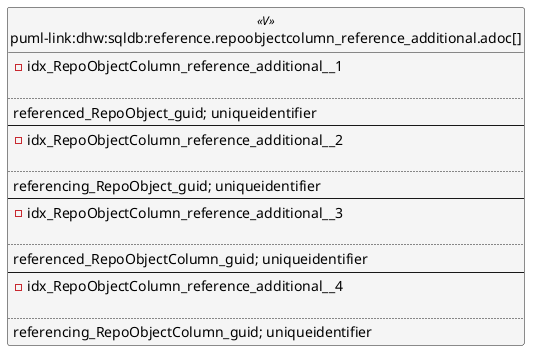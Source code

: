 @startuml
left to right direction
'top to bottom direction
hide circle
'avoide "." issues:
set namespaceSeparator none


skinparam class {
  BackgroundColor White
  BackgroundColor<<FN>> Yellow
  BackgroundColor<<FS>> Yellow
  BackgroundColor<<FT>> LightGray
  BackgroundColor<<IF>> Yellow
  BackgroundColor<<IS>> Yellow
  BackgroundColor<<P>> Aqua
  BackgroundColor<<PC>> Aqua
  BackgroundColor<<SN>> Yellow
  BackgroundColor<<SO>> SlateBlue
  BackgroundColor<<TF>> LightGray
  BackgroundColor<<TR>> Tomato
  BackgroundColor<<U>> White
  BackgroundColor<<V>> WhiteSmoke
  BackgroundColor<<X>> Aqua
  BackgroundColor<<external>> AliceBlue
}


entity "puml-link:dhw:sqldb:reference.repoobjectcolumn_reference_additional.adoc[]" as reference.RepoObjectColumn_reference_additional << V >> {
- idx_RepoObjectColumn_reference_additional__1

..
referenced_RepoObject_guid; uniqueidentifier
--
- idx_RepoObjectColumn_reference_additional__2

..
referencing_RepoObject_guid; uniqueidentifier
--
- idx_RepoObjectColumn_reference_additional__3

..
referenced_RepoObjectColumn_guid; uniqueidentifier
--
- idx_RepoObjectColumn_reference_additional__4

..
referencing_RepoObjectColumn_guid; uniqueidentifier
}


@enduml

